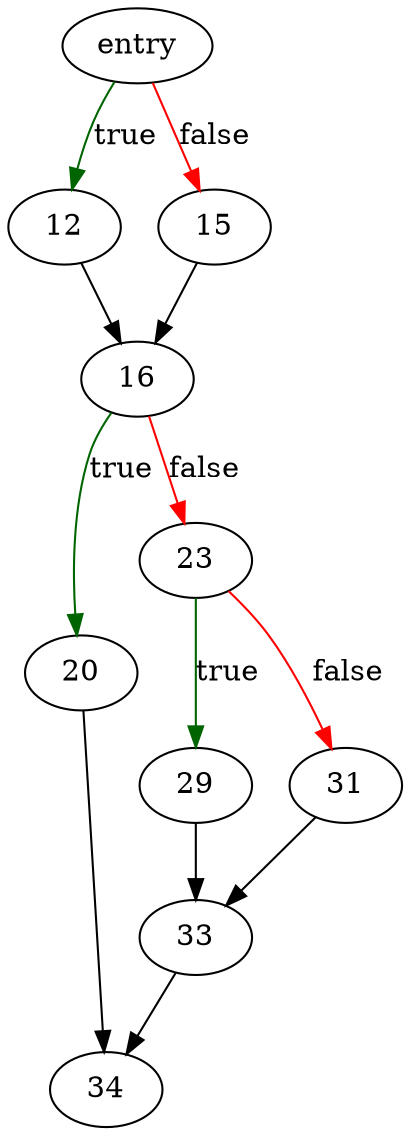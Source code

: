 digraph "sqlite3BtreeCursorRestore" {
	// Node definitions.
	2 [label=entry];
	12;
	15;
	16;
	20;
	23;
	29;
	31;
	33;
	34;

	// Edge definitions.
	2 -> 12 [
		color=darkgreen
		label=true
	];
	2 -> 15 [
		color=red
		label=false
	];
	12 -> 16;
	15 -> 16;
	16 -> 20 [
		color=darkgreen
		label=true
	];
	16 -> 23 [
		color=red
		label=false
	];
	20 -> 34;
	23 -> 29 [
		color=darkgreen
		label=true
	];
	23 -> 31 [
		color=red
		label=false
	];
	29 -> 33;
	31 -> 33;
	33 -> 34;
}
